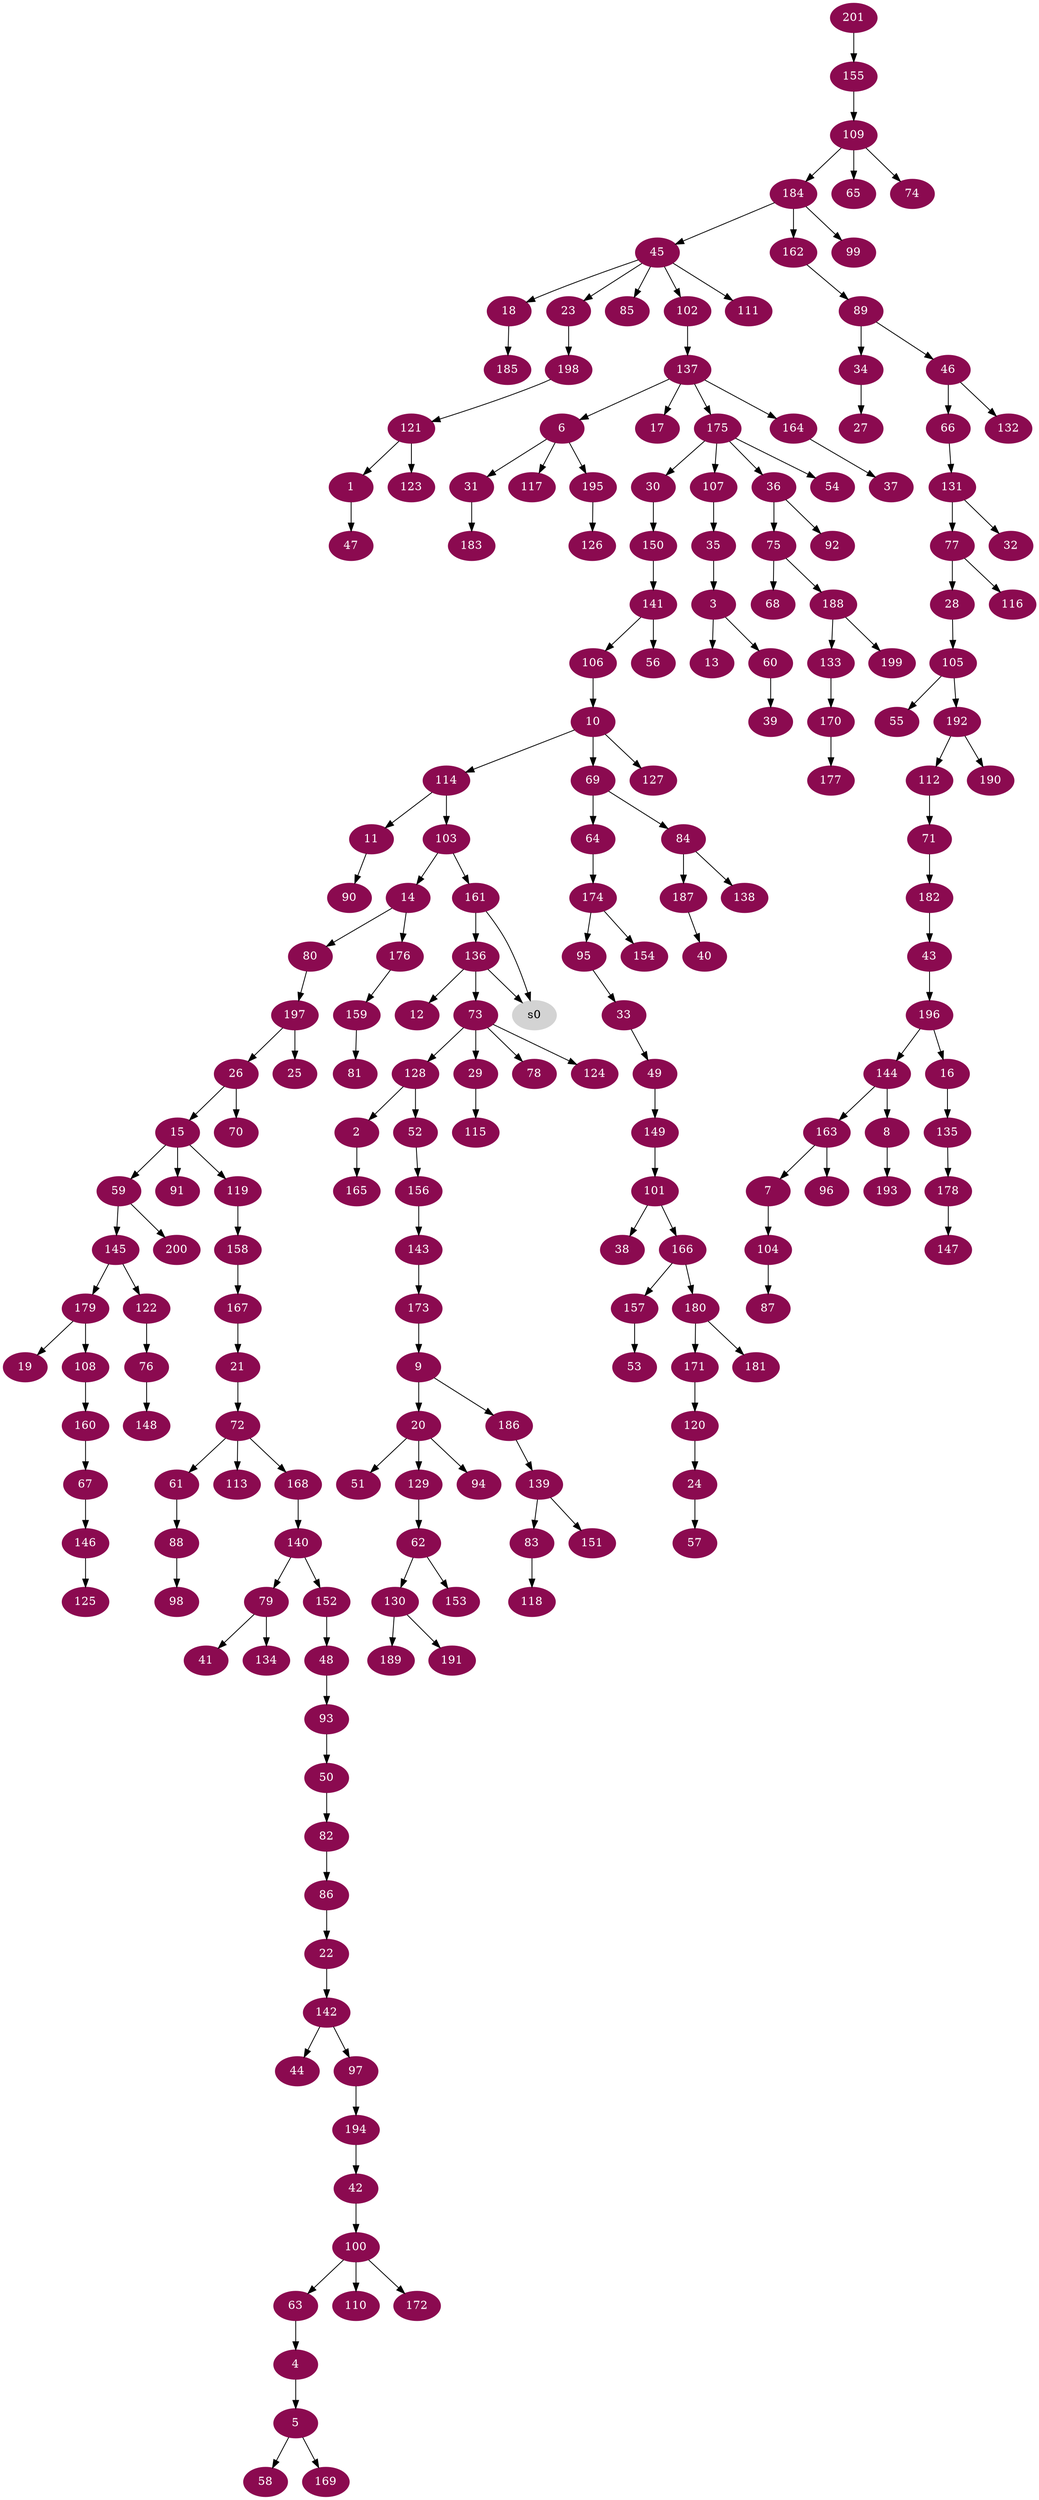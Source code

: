 digraph G {
node [color=deeppink4, style=filled, fontcolor=white];
121 -> 1;
128 -> 2;
35 -> 3;
63 -> 4;
4 -> 5;
137 -> 6;
163 -> 7;
144 -> 8;
173 -> 9;
106 -> 10;
114 -> 11;
136 -> 12;
3 -> 13;
103 -> 14;
26 -> 15;
196 -> 16;
137 -> 17;
45 -> 18;
179 -> 19;
9 -> 20;
167 -> 21;
86 -> 22;
45 -> 23;
120 -> 24;
197 -> 25;
197 -> 26;
34 -> 27;
77 -> 28;
73 -> 29;
175 -> 30;
6 -> 31;
131 -> 32;
95 -> 33;
89 -> 34;
107 -> 35;
175 -> 36;
164 -> 37;
101 -> 38;
60 -> 39;
187 -> 40;
79 -> 41;
194 -> 42;
182 -> 43;
142 -> 44;
184 -> 45;
89 -> 46;
1 -> 47;
152 -> 48;
33 -> 49;
93 -> 50;
20 -> 51;
128 -> 52;
157 -> 53;
175 -> 54;
105 -> 55;
141 -> 56;
24 -> 57;
5 -> 58;
15 -> 59;
3 -> 60;
72 -> 61;
129 -> 62;
100 -> 63;
69 -> 64;
109 -> 65;
46 -> 66;
160 -> 67;
75 -> 68;
10 -> 69;
26 -> 70;
112 -> 71;
21 -> 72;
136 -> 73;
109 -> 74;
36 -> 75;
122 -> 76;
131 -> 77;
73 -> 78;
140 -> 79;
14 -> 80;
159 -> 81;
50 -> 82;
139 -> 83;
69 -> 84;
45 -> 85;
82 -> 86;
104 -> 87;
61 -> 88;
162 -> 89;
11 -> 90;
15 -> 91;
36 -> 92;
48 -> 93;
20 -> 94;
174 -> 95;
163 -> 96;
142 -> 97;
88 -> 98;
184 -> 99;
42 -> 100;
149 -> 101;
45 -> 102;
114 -> 103;
7 -> 104;
28 -> 105;
141 -> 106;
175 -> 107;
179 -> 108;
155 -> 109;
100 -> 110;
45 -> 111;
192 -> 112;
72 -> 113;
10 -> 114;
29 -> 115;
77 -> 116;
6 -> 117;
83 -> 118;
15 -> 119;
171 -> 120;
198 -> 121;
145 -> 122;
121 -> 123;
73 -> 124;
146 -> 125;
195 -> 126;
10 -> 127;
73 -> 128;
20 -> 129;
62 -> 130;
66 -> 131;
46 -> 132;
188 -> 133;
79 -> 134;
16 -> 135;
161 -> 136;
102 -> 137;
84 -> 138;
186 -> 139;
168 -> 140;
150 -> 141;
22 -> 142;
156 -> 143;
196 -> 144;
59 -> 145;
67 -> 146;
178 -> 147;
76 -> 148;
49 -> 149;
30 -> 150;
139 -> 151;
140 -> 152;
62 -> 153;
174 -> 154;
201 -> 155;
52 -> 156;
166 -> 157;
119 -> 158;
176 -> 159;
108 -> 160;
103 -> 161;
184 -> 162;
144 -> 163;
137 -> 164;
2 -> 165;
101 -> 166;
158 -> 167;
72 -> 168;
5 -> 169;
133 -> 170;
180 -> 171;
100 -> 172;
143 -> 173;
64 -> 174;
137 -> 175;
14 -> 176;
170 -> 177;
135 -> 178;
145 -> 179;
166 -> 180;
180 -> 181;
71 -> 182;
31 -> 183;
109 -> 184;
18 -> 185;
9 -> 186;
84 -> 187;
75 -> 188;
130 -> 189;
192 -> 190;
130 -> 191;
105 -> 192;
8 -> 193;
97 -> 194;
6 -> 195;
43 -> 196;
80 -> 197;
23 -> 198;
188 -> 199;
59 -> 200;
node [color=lightgrey, style=filled, fontcolor=black];
136 -> s0;
161 -> s0;
}
